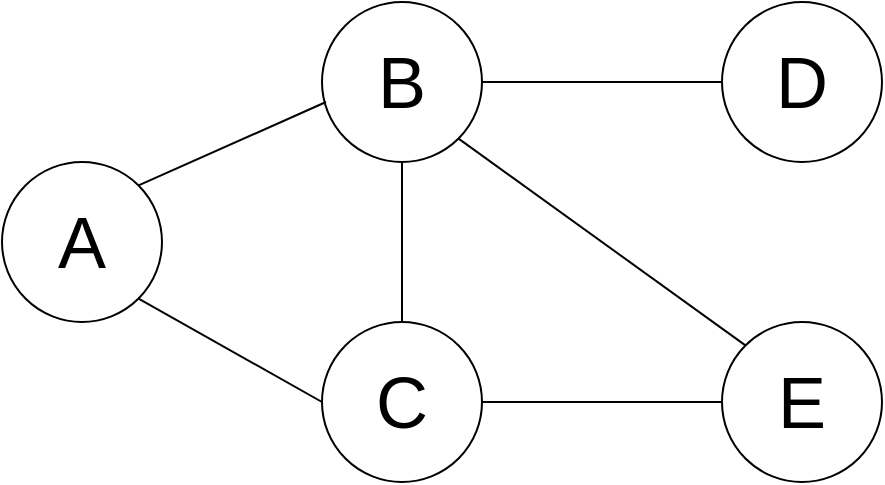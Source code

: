 <mxfile version="14.7.6" type="device"><diagram id="lg6sDPYdxWrfcfiryGKw" name="Page-1"><mxGraphModel dx="1422" dy="794" grid="1" gridSize="10" guides="1" tooltips="1" connect="1" arrows="1" fold="1" page="1" pageScale="1" pageWidth="3300" pageHeight="4681" math="0" shadow="0"><root><mxCell id="0"/><mxCell id="1" parent="0"/><mxCell id="-rPpyX4w0TICPpr1NCqV-1" value="&lt;font style=&quot;font-size: 36px&quot;&gt;E&lt;/font&gt;" style="ellipse;whiteSpace=wrap;html=1;aspect=fixed;" vertex="1" parent="1"><mxGeometry x="680" y="360" width="80" height="80" as="geometry"/></mxCell><mxCell id="-rPpyX4w0TICPpr1NCqV-2" value="&lt;font style=&quot;font-size: 36px&quot;&gt;D&lt;/font&gt;" style="ellipse;whiteSpace=wrap;html=1;aspect=fixed;" vertex="1" parent="1"><mxGeometry x="680" y="200" width="80" height="80" as="geometry"/></mxCell><mxCell id="-rPpyX4w0TICPpr1NCqV-3" value="&lt;font style=&quot;font-size: 36px&quot;&gt;C&lt;/font&gt;" style="ellipse;whiteSpace=wrap;html=1;aspect=fixed;" vertex="1" parent="1"><mxGeometry x="480" y="360" width="80" height="80" as="geometry"/></mxCell><mxCell id="-rPpyX4w0TICPpr1NCqV-4" value="&lt;font style=&quot;font-size: 36px&quot;&gt;B&lt;/font&gt;" style="ellipse;whiteSpace=wrap;html=1;aspect=fixed;" vertex="1" parent="1"><mxGeometry x="480" y="200" width="80" height="80" as="geometry"/></mxCell><mxCell id="-rPpyX4w0TICPpr1NCqV-5" value="&lt;font style=&quot;font-size: 36px&quot;&gt;A&lt;/font&gt;" style="ellipse;whiteSpace=wrap;html=1;aspect=fixed;" vertex="1" parent="1"><mxGeometry x="320" y="280" width="80" height="80" as="geometry"/></mxCell><mxCell id="-rPpyX4w0TICPpr1NCqV-6" value="" style="endArrow=none;html=1;exitX=1;exitY=0;exitDx=0;exitDy=0;" edge="1" parent="1" source="-rPpyX4w0TICPpr1NCqV-5"><mxGeometry width="50" height="50" relative="1" as="geometry"><mxPoint x="700" y="420" as="sourcePoint"/><mxPoint x="482" y="250" as="targetPoint"/></mxGeometry></mxCell><mxCell id="-rPpyX4w0TICPpr1NCqV-8" value="" style="endArrow=none;html=1;exitX=1;exitY=1;exitDx=0;exitDy=0;entryX=0;entryY=0;entryDx=0;entryDy=0;" edge="1" parent="1" source="-rPpyX4w0TICPpr1NCqV-4" target="-rPpyX4w0TICPpr1NCqV-1"><mxGeometry width="50" height="50" relative="1" as="geometry"><mxPoint x="700" y="420" as="sourcePoint"/><mxPoint x="750" y="370" as="targetPoint"/></mxGeometry></mxCell><mxCell id="-rPpyX4w0TICPpr1NCqV-9" value="" style="endArrow=none;html=1;exitX=1;exitY=0.5;exitDx=0;exitDy=0;entryX=0;entryY=0.5;entryDx=0;entryDy=0;" edge="1" parent="1" source="-rPpyX4w0TICPpr1NCqV-4" target="-rPpyX4w0TICPpr1NCqV-2"><mxGeometry width="50" height="50" relative="1" as="geometry"><mxPoint x="710" y="430" as="sourcePoint"/><mxPoint x="760" y="380" as="targetPoint"/></mxGeometry></mxCell><mxCell id="-rPpyX4w0TICPpr1NCqV-10" value="" style="endArrow=none;html=1;exitX=1;exitY=1;exitDx=0;exitDy=0;entryX=0;entryY=0.5;entryDx=0;entryDy=0;" edge="1" parent="1" source="-rPpyX4w0TICPpr1NCqV-5" target="-rPpyX4w0TICPpr1NCqV-3"><mxGeometry width="50" height="50" relative="1" as="geometry"><mxPoint x="720" y="440" as="sourcePoint"/><mxPoint x="770" y="390" as="targetPoint"/></mxGeometry></mxCell><mxCell id="-rPpyX4w0TICPpr1NCqV-11" value="" style="endArrow=none;html=1;exitX=1;exitY=0.5;exitDx=0;exitDy=0;entryX=0;entryY=0.5;entryDx=0;entryDy=0;" edge="1" parent="1" source="-rPpyX4w0TICPpr1NCqV-3" target="-rPpyX4w0TICPpr1NCqV-1"><mxGeometry width="50" height="50" relative="1" as="geometry"><mxPoint x="730" y="450" as="sourcePoint"/><mxPoint x="670" y="400" as="targetPoint"/></mxGeometry></mxCell><mxCell id="-rPpyX4w0TICPpr1NCqV-12" value="" style="endArrow=none;html=1;exitX=0.5;exitY=0;exitDx=0;exitDy=0;entryX=0.5;entryY=1;entryDx=0;entryDy=0;" edge="1" parent="1" source="-rPpyX4w0TICPpr1NCqV-3" target="-rPpyX4w0TICPpr1NCqV-4"><mxGeometry width="50" height="50" relative="1" as="geometry"><mxPoint x="740" y="460" as="sourcePoint"/><mxPoint x="790" y="410" as="targetPoint"/></mxGeometry></mxCell></root></mxGraphModel></diagram></mxfile>